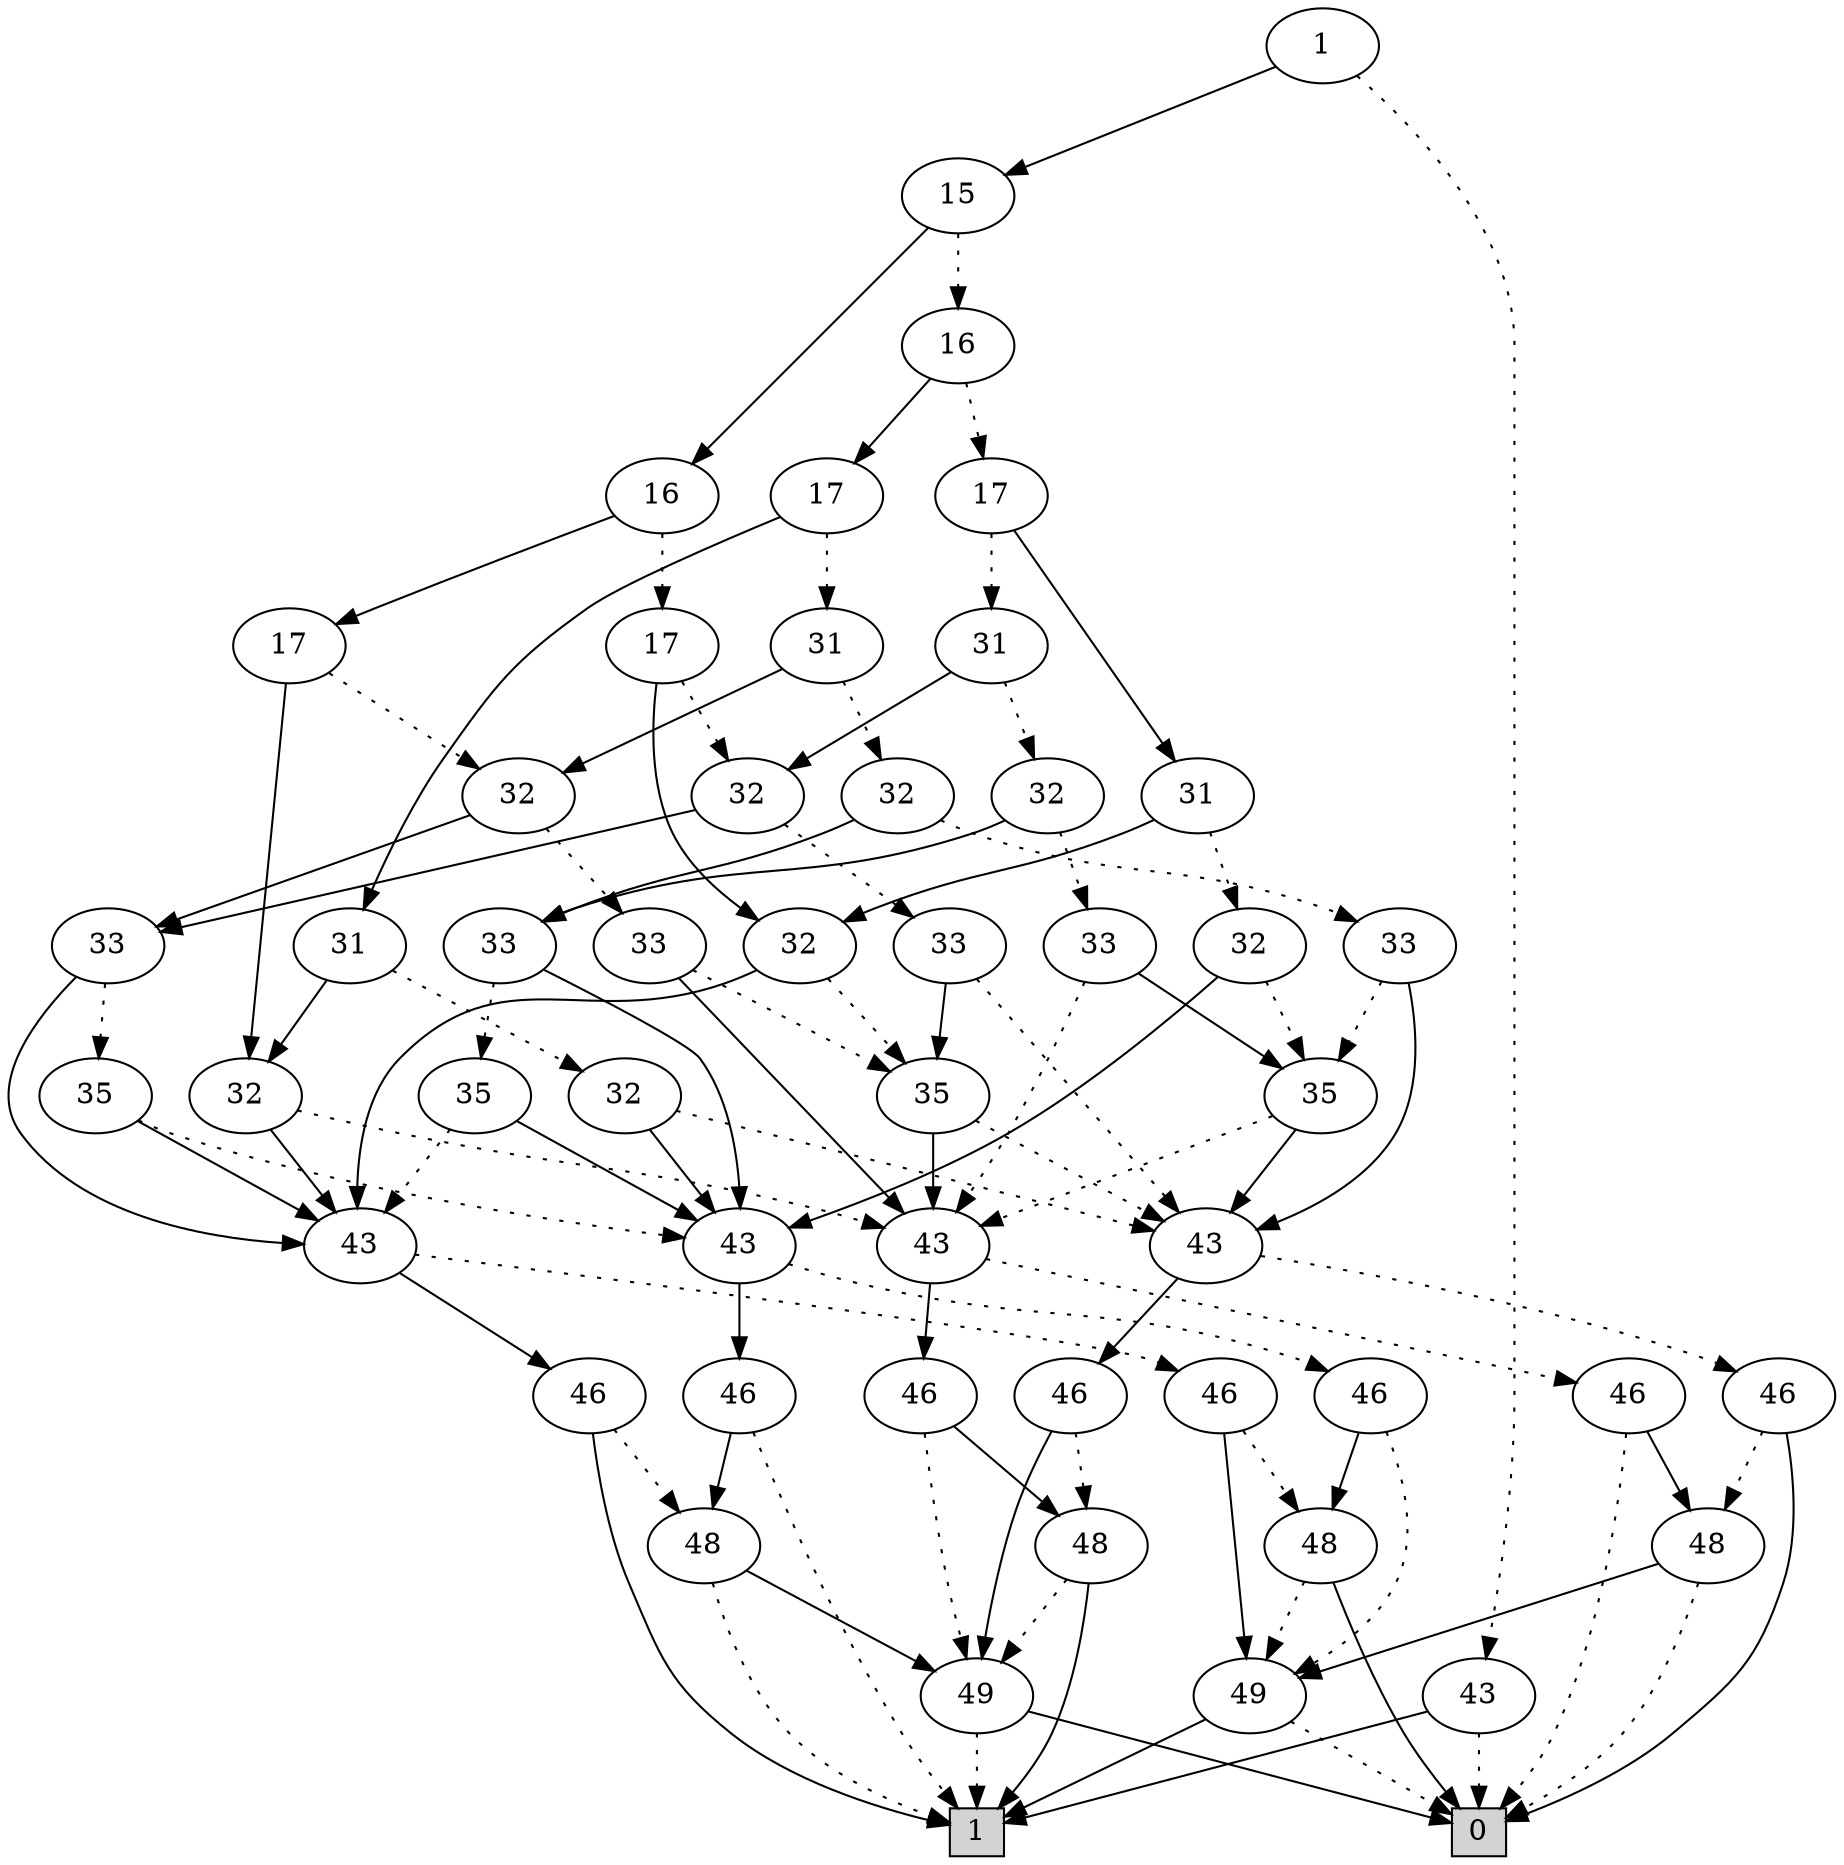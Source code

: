 digraph G {
0 [shape=box, label="0", style=filled, shape=box, height=0.3, width=0.3];
1 [shape=box, label="1", style=filled, shape=box, height=0.3, width=0.3];
175498 [label="1"];
175498 -> 88 [style=dotted];
175498 -> 175497 [style=filled];
88 [label="43"];
88 -> 0 [style=dotted];
88 -> 1 [style=filled];
175497 [label="15"];
175497 -> 175493 [style=dotted];
175497 -> 175496 [style=filled];
175493 [label="16"];
175493 -> 175483 [style=dotted];
175493 -> 175492 [style=filled];
175483 [label="17"];
175483 -> 175479 [style=dotted];
175483 -> 175482 [style=filled];
175479 [label="31"];
175479 -> 175473 [style=dotted];
175479 -> 175478 [style=filled];
175473 [label="32"];
175473 -> 175468 [style=dotted];
175473 -> 175472 [style=filled];
175468 [label="33"];
175468 -> 175465 [style=dotted];
175468 -> 175467 [style=filled];
175465 [label="43"];
175465 -> 43028 [style=dotted];
175465 -> 169112 [style=filled];
43028 [label="46"];
43028 -> 0 [style=dotted];
43028 -> 4598 [style=filled];
4598 [label="48"];
4598 -> 0 [style=dotted];
4598 -> 100 [style=filled];
100 [label="49"];
100 -> 0 [style=dotted];
100 -> 1 [style=filled];
169112 [label="46"];
169112 -> 101 [style=dotted];
169112 -> 4612 [style=filled];
101 [label="49"];
101 -> 1 [style=dotted];
101 -> 0 [style=filled];
4612 [label="48"];
4612 -> 101 [style=dotted];
4612 -> 1 [style=filled];
175467 [label="35"];
175467 -> 175465 [style=dotted];
175467 -> 175466 [style=filled];
175466 [label="43"];
175466 -> 134989 [style=dotted];
175466 -> 169111 [style=filled];
134989 [label="46"];
134989 -> 4598 [style=dotted];
134989 -> 0 [style=filled];
169111 [label="46"];
169111 -> 4612 [style=dotted];
169111 -> 101 [style=filled];
175472 [label="33"];
175472 -> 175471 [style=dotted];
175472 -> 175470 [style=filled];
175471 [label="35"];
175471 -> 175469 [style=dotted];
175471 -> 175470 [style=filled];
175469 [label="43"];
175469 -> 169038 [style=dotted];
175469 -> 136563 [style=filled];
169038 [label="46"];
169038 -> 4606 [style=dotted];
169038 -> 100 [style=filled];
4606 [label="48"];
4606 -> 100 [style=dotted];
4606 -> 0 [style=filled];
136563 [label="46"];
136563 -> 4600 [style=dotted];
136563 -> 1 [style=filled];
4600 [label="48"];
4600 -> 1 [style=dotted];
4600 -> 101 [style=filled];
175470 [label="43"];
175470 -> 169039 [style=dotted];
175470 -> 43083 [style=filled];
169039 [label="46"];
169039 -> 100 [style=dotted];
169039 -> 4606 [style=filled];
43083 [label="46"];
43083 -> 1 [style=dotted];
43083 -> 4600 [style=filled];
175478 [label="32"];
175478 -> 175475 [style=dotted];
175478 -> 175477 [style=filled];
175475 [label="33"];
175475 -> 175466 [style=dotted];
175475 -> 175474 [style=filled];
175474 [label="35"];
175474 -> 175466 [style=dotted];
175474 -> 175465 [style=filled];
175477 [label="33"];
175477 -> 175476 [style=dotted];
175477 -> 175469 [style=filled];
175476 [label="35"];
175476 -> 175470 [style=dotted];
175476 -> 175469 [style=filled];
175482 [label="31"];
175482 -> 175480 [style=dotted];
175482 -> 175481 [style=filled];
175480 [label="32"];
175480 -> 175467 [style=dotted];
175480 -> 175470 [style=filled];
175481 [label="32"];
175481 -> 175474 [style=dotted];
175481 -> 175469 [style=filled];
175492 [label="17"];
175492 -> 175488 [style=dotted];
175492 -> 175491 [style=filled];
175488 [label="31"];
175488 -> 175485 [style=dotted];
175488 -> 175487 [style=filled];
175485 [label="32"];
175485 -> 175484 [style=dotted];
175485 -> 175472 [style=filled];
175484 [label="33"];
175484 -> 175467 [style=dotted];
175484 -> 175466 [style=filled];
175487 [label="32"];
175487 -> 175486 [style=dotted];
175487 -> 175477 [style=filled];
175486 [label="33"];
175486 -> 175474 [style=dotted];
175486 -> 175465 [style=filled];
175491 [label="31"];
175491 -> 175489 [style=dotted];
175491 -> 175490 [style=filled];
175489 [label="32"];
175489 -> 175466 [style=dotted];
175489 -> 175470 [style=filled];
175490 [label="32"];
175490 -> 175465 [style=dotted];
175490 -> 175469 [style=filled];
175496 [label="16"];
175496 -> 175494 [style=dotted];
175496 -> 175495 [style=filled];
175494 [label="17"];
175494 -> 175478 [style=dotted];
175494 -> 175481 [style=filled];
175495 [label="17"];
175495 -> 175487 [style=dotted];
175495 -> 175490 [style=filled];
}
